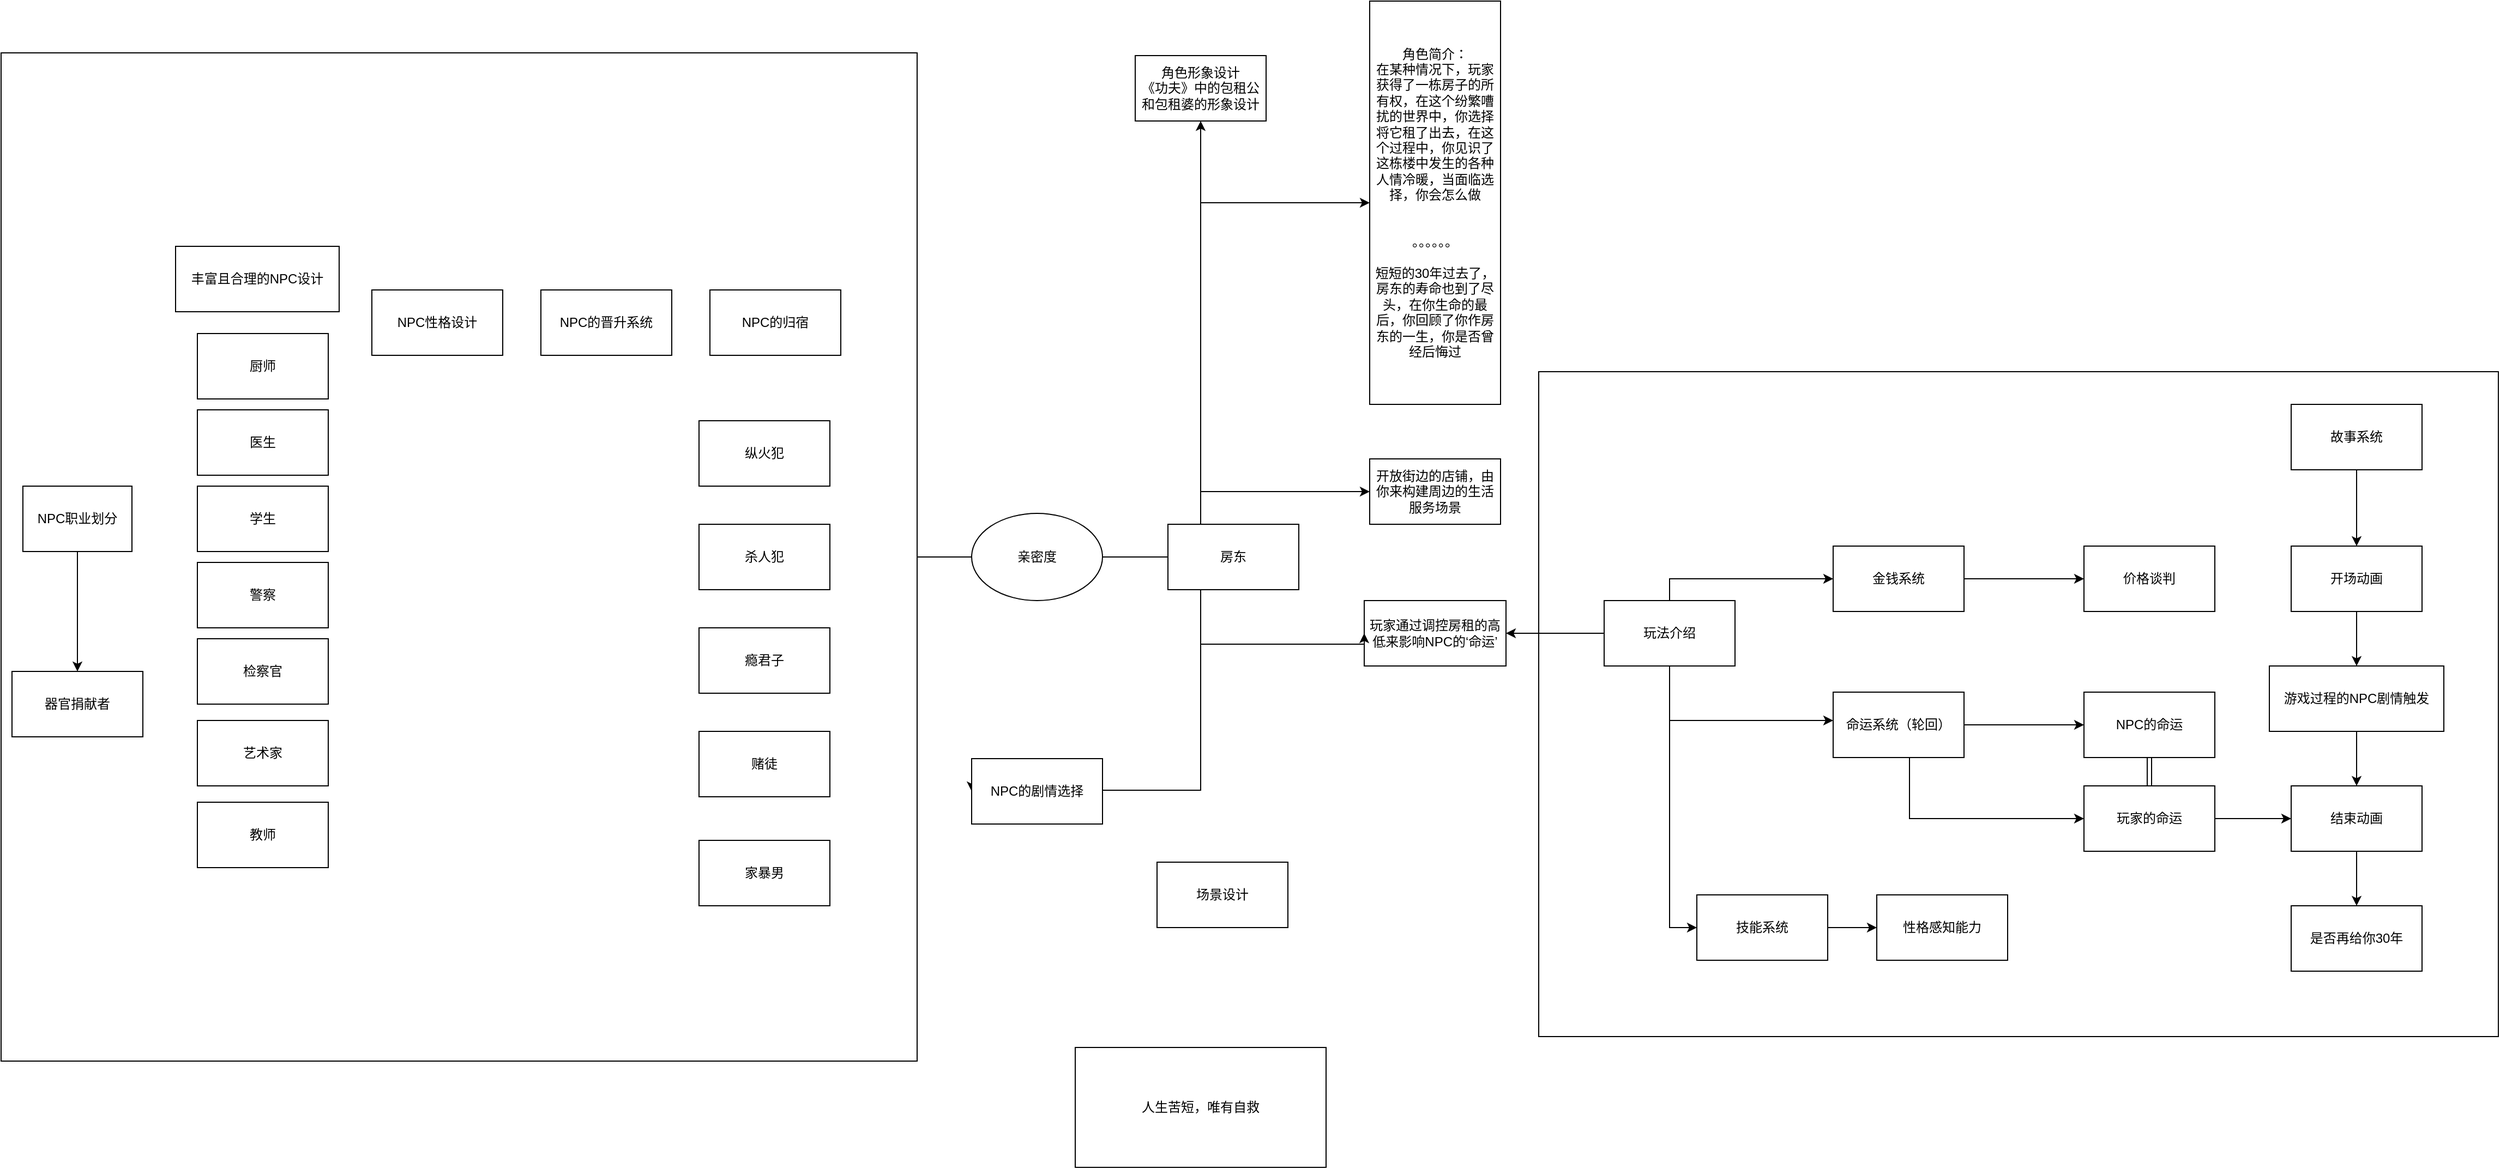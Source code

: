 <mxfile>
    <diagram id="ccvNMOvhtkz2ncAaGw4_" name="Page-1">
        <mxGraphModel dx="4172" dy="2694" grid="1" gridSize="10" guides="1" tooltips="1" connect="1" arrows="1" fold="1" page="1" pageScale="1" pageWidth="827" pageHeight="1169" math="0" shadow="0">
            <root>
                <mxCell id="0"/>
                <mxCell id="1" parent="0"/>
                <mxCell id="96" value="" style="rounded=0;whiteSpace=wrap;html=1;" parent="1" vertex="1">
                    <mxGeometry x="-1490" y="-2.5" width="840" height="925" as="geometry"/>
                </mxCell>
                <mxCell id="78" value="" style="rounded=0;whiteSpace=wrap;html=1;" parent="1" vertex="1">
                    <mxGeometry x="-80" y="290" width="880" height="610" as="geometry"/>
                </mxCell>
                <mxCell id="5" value="" style="edgeStyle=orthogonalEdgeStyle;rounded=0;orthogonalLoop=1;jettySize=auto;html=1;exitX=0.25;exitY=0;exitDx=0;exitDy=0;" parent="1" source="48" target="4" edge="1">
                    <mxGeometry relative="1" as="geometry">
                        <mxPoint x="-375" y="105" as="sourcePoint"/>
                    </mxGeometry>
                </mxCell>
                <mxCell id="47" value="" style="edgeStyle=orthogonalEdgeStyle;rounded=0;orthogonalLoop=1;jettySize=auto;html=1;exitX=0.25;exitY=0;exitDx=0;exitDy=0;" parent="1" source="48" target="46" edge="1">
                    <mxGeometry relative="1" as="geometry">
                        <mxPoint x="-315" y="135" as="sourcePoint"/>
                        <Array as="points">
                            <mxPoint x="-390" y="135"/>
                        </Array>
                    </mxGeometry>
                </mxCell>
                <mxCell id="4" value="角色形象设计&lt;br&gt;《功夫》中的包租公和包租婆的形象设计" style="whiteSpace=wrap;html=1;rounded=0;" parent="1" vertex="1">
                    <mxGeometry x="-450" width="120" height="60" as="geometry"/>
                </mxCell>
                <mxCell id="9" value="" style="edgeStyle=orthogonalEdgeStyle;rounded=0;orthogonalLoop=1;jettySize=auto;html=1;exitX=0;exitY=0.5;exitDx=0;exitDy=0;" parent="1" source="6" target="7" edge="1">
                    <mxGeometry relative="1" as="geometry">
                        <mxPoint x="-60" y="540" as="sourcePoint"/>
                        <Array as="points"/>
                    </mxGeometry>
                </mxCell>
                <mxCell id="11" value="" style="edgeStyle=orthogonalEdgeStyle;rounded=0;orthogonalLoop=1;jettySize=auto;html=1;" parent="1" source="6" target="10" edge="1">
                    <mxGeometry relative="1" as="geometry">
                        <Array as="points">
                            <mxPoint x="40" y="480"/>
                        </Array>
                    </mxGeometry>
                </mxCell>
                <mxCell id="13" value="" style="edgeStyle=orthogonalEdgeStyle;rounded=0;orthogonalLoop=1;jettySize=auto;html=1;" parent="1" source="6" target="12" edge="1">
                    <mxGeometry relative="1" as="geometry">
                        <Array as="points">
                            <mxPoint x="40" y="610"/>
                        </Array>
                    </mxGeometry>
                </mxCell>
                <mxCell id="70" style="edgeStyle=orthogonalEdgeStyle;rounded=0;orthogonalLoop=1;jettySize=auto;html=1;entryX=0;entryY=0.5;entryDx=0;entryDy=0;" parent="1" source="6" target="62" edge="1">
                    <mxGeometry relative="1" as="geometry"/>
                </mxCell>
                <mxCell id="6" value="玩法介绍" style="rounded=0;whiteSpace=wrap;html=1;" parent="1" vertex="1">
                    <mxGeometry x="-20" y="500" width="120" height="60" as="geometry"/>
                </mxCell>
                <mxCell id="7" value="玩家通过调控房租的高低来影响NPC的‘命运’" style="whiteSpace=wrap;html=1;rounded=0;" parent="1" vertex="1">
                    <mxGeometry x="-240" y="500" width="130" height="60" as="geometry"/>
                </mxCell>
                <mxCell id="73" value="" style="edgeStyle=orthogonalEdgeStyle;rounded=0;orthogonalLoop=1;jettySize=auto;html=1;" parent="1" source="10" target="72" edge="1">
                    <mxGeometry relative="1" as="geometry"/>
                </mxCell>
                <mxCell id="10" value="金钱系统" style="whiteSpace=wrap;html=1;rounded=0;" parent="1" vertex="1">
                    <mxGeometry x="190" y="450" width="120" height="60" as="geometry"/>
                </mxCell>
                <mxCell id="15" value="" style="edgeStyle=orthogonalEdgeStyle;rounded=0;orthogonalLoop=1;jettySize=auto;html=1;" parent="1" source="12" target="14" edge="1">
                    <mxGeometry relative="1" as="geometry"/>
                </mxCell>
                <mxCell id="17" value="" style="edgeStyle=orthogonalEdgeStyle;rounded=0;orthogonalLoop=1;jettySize=auto;html=1;" parent="1" source="12" target="16" edge="1">
                    <mxGeometry relative="1" as="geometry">
                        <Array as="points">
                            <mxPoint x="260" y="700"/>
                            <mxPoint x="480" y="700"/>
                        </Array>
                    </mxGeometry>
                </mxCell>
                <mxCell id="12" value="命运系统（轮回）" style="whiteSpace=wrap;html=1;rounded=0;" parent="1" vertex="1">
                    <mxGeometry x="190" y="584" width="120" height="60" as="geometry"/>
                </mxCell>
                <mxCell id="44" style="edgeStyle=orthogonalEdgeStyle;rounded=0;orthogonalLoop=1;jettySize=auto;html=1;shape=link;" parent="1" source="14" target="16" edge="1">
                    <mxGeometry relative="1" as="geometry"/>
                </mxCell>
                <mxCell id="14" value="NPC的命运" style="whiteSpace=wrap;html=1;rounded=0;" parent="1" vertex="1">
                    <mxGeometry x="420" y="584" width="120" height="60" as="geometry"/>
                </mxCell>
                <mxCell id="68" style="edgeStyle=orthogonalEdgeStyle;rounded=0;orthogonalLoop=1;jettySize=auto;html=1;entryX=0;entryY=0.5;entryDx=0;entryDy=0;" parent="1" source="16" target="32" edge="1">
                    <mxGeometry relative="1" as="geometry"/>
                </mxCell>
                <mxCell id="16" value="玩家的命运" style="whiteSpace=wrap;html=1;rounded=0;" parent="1" vertex="1">
                    <mxGeometry x="420" y="670" width="120" height="60" as="geometry"/>
                </mxCell>
                <mxCell id="29" value="" style="edgeStyle=orthogonalEdgeStyle;rounded=0;orthogonalLoop=1;jettySize=auto;html=1;" parent="1" source="27" target="28" edge="1">
                    <mxGeometry relative="1" as="geometry"/>
                </mxCell>
                <mxCell id="27" value="故事系统" style="rounded=0;whiteSpace=wrap;html=1;" parent="1" vertex="1">
                    <mxGeometry x="610" y="320" width="120" height="60" as="geometry"/>
                </mxCell>
                <mxCell id="31" value="" style="edgeStyle=orthogonalEdgeStyle;rounded=0;orthogonalLoop=1;jettySize=auto;html=1;" parent="1" source="28" target="30" edge="1">
                    <mxGeometry relative="1" as="geometry"/>
                </mxCell>
                <mxCell id="28" value="开场动画" style="whiteSpace=wrap;html=1;rounded=0;" parent="1" vertex="1">
                    <mxGeometry x="610" y="450" width="120" height="60" as="geometry"/>
                </mxCell>
                <mxCell id="33" value="" style="edgeStyle=orthogonalEdgeStyle;rounded=0;orthogonalLoop=1;jettySize=auto;html=1;" parent="1" source="30" target="32" edge="1">
                    <mxGeometry relative="1" as="geometry"/>
                </mxCell>
                <mxCell id="30" value="游戏过程的NPC剧情触发" style="whiteSpace=wrap;html=1;rounded=0;" parent="1" vertex="1">
                    <mxGeometry x="590" y="560" width="160" height="60" as="geometry"/>
                </mxCell>
                <mxCell id="35" value="" style="edgeStyle=orthogonalEdgeStyle;rounded=0;orthogonalLoop=1;jettySize=auto;html=1;" parent="1" source="32" target="34" edge="1">
                    <mxGeometry relative="1" as="geometry"/>
                </mxCell>
                <mxCell id="32" value="结束动画" style="whiteSpace=wrap;html=1;rounded=0;" parent="1" vertex="1">
                    <mxGeometry x="610" y="670" width="120" height="60" as="geometry"/>
                </mxCell>
                <mxCell id="34" value="是否再给你30年" style="whiteSpace=wrap;html=1;rounded=0;" parent="1" vertex="1">
                    <mxGeometry x="610" y="780" width="120" height="60" as="geometry"/>
                </mxCell>
                <mxCell id="46" value="角色简介：&lt;br&gt;在某种情况下，玩家获得了一栋房子的所有权，在这个纷繁嘈扰的世界中，你选择将它租了出去，在这个过程中，你见识了这栋楼中发生的各种人情冷暖，当面临选择，你会怎么做&lt;br&gt;&lt;br&gt;&lt;br&gt;。。。。。。&lt;br&gt;&lt;br&gt;短短的30年过去了，房东的寿命也到了尽头，在你生命的最后，你回顾了你作房东的一生，你是否曾经后悔过" style="whiteSpace=wrap;html=1;rounded=0;" parent="1" vertex="1">
                    <mxGeometry x="-235" y="-50" width="120" height="370" as="geometry"/>
                </mxCell>
                <mxCell id="50" value="" style="edgeStyle=orthogonalEdgeStyle;rounded=0;orthogonalLoop=1;jettySize=auto;html=1;entryX=0;entryY=0.5;entryDx=0;entryDy=0;" parent="1" source="48" target="7" edge="1">
                    <mxGeometry relative="1" as="geometry">
                        <mxPoint x="-260" y="484" as="targetPoint"/>
                        <Array as="points">
                            <mxPoint x="-390" y="540"/>
                        </Array>
                    </mxGeometry>
                </mxCell>
                <mxCell id="79" style="edgeStyle=orthogonalEdgeStyle;rounded=0;orthogonalLoop=1;jettySize=auto;html=1;entryX=0;entryY=0.5;entryDx=0;entryDy=0;" parent="1" source="48" target="51" edge="1">
                    <mxGeometry relative="1" as="geometry">
                        <Array as="points">
                            <mxPoint x="-390" y="400"/>
                        </Array>
                    </mxGeometry>
                </mxCell>
                <mxCell id="82" style="edgeStyle=orthogonalEdgeStyle;rounded=0;orthogonalLoop=1;jettySize=auto;html=1;entryX=0;entryY=0.5;entryDx=0;entryDy=0;" parent="1" source="48" target="80" edge="1">
                    <mxGeometry relative="1" as="geometry">
                        <Array as="points">
                            <mxPoint x="-390" y="674"/>
                        </Array>
                    </mxGeometry>
                </mxCell>
                <mxCell id="48" value="房东" style="rounded=0;whiteSpace=wrap;html=1;" parent="1" vertex="1">
                    <mxGeometry x="-420" y="430" width="120" height="60" as="geometry"/>
                </mxCell>
                <mxCell id="51" value="开放街边的店铺，由你来构建周边的生活服务场景" style="whiteSpace=wrap;html=1;rounded=0;" parent="1" vertex="1">
                    <mxGeometry x="-235" y="370" width="120" height="60" as="geometry"/>
                </mxCell>
                <mxCell id="53" value="场景设计" style="rounded=0;whiteSpace=wrap;html=1;" parent="1" vertex="1">
                    <mxGeometry x="-430" y="740" width="120" height="60" as="geometry"/>
                </mxCell>
                <mxCell id="64" value="" style="edgeStyle=orthogonalEdgeStyle;rounded=0;orthogonalLoop=1;jettySize=auto;html=1;" parent="1" source="62" target="63" edge="1">
                    <mxGeometry relative="1" as="geometry"/>
                </mxCell>
                <mxCell id="62" value="技能系统" style="whiteSpace=wrap;html=1;rounded=0;" parent="1" vertex="1">
                    <mxGeometry x="65" y="770" width="120" height="60" as="geometry"/>
                </mxCell>
                <mxCell id="63" value="性格感知能力" style="whiteSpace=wrap;html=1;rounded=0;" parent="1" vertex="1">
                    <mxGeometry x="230" y="770" width="120" height="60" as="geometry"/>
                </mxCell>
                <mxCell id="72" value="价格谈判" style="whiteSpace=wrap;html=1;rounded=0;" parent="1" vertex="1">
                    <mxGeometry x="420" y="450" width="120" height="60" as="geometry"/>
                </mxCell>
                <mxCell id="80" value="NPC的剧情选择" style="whiteSpace=wrap;html=1;rounded=0;" parent="1" vertex="1">
                    <mxGeometry x="-600" y="645" width="120" height="60" as="geometry"/>
                </mxCell>
                <mxCell id="83" value="" style="edgeStyle=orthogonalEdgeStyle;rounded=0;orthogonalLoop=1;jettySize=auto;html=1;" parent="1" source="84" target="86" edge="1">
                    <mxGeometry relative="1" as="geometry"/>
                </mxCell>
                <mxCell id="84" value="NPC职业划分" style="rounded=0;whiteSpace=wrap;html=1;" parent="1" vertex="1">
                    <mxGeometry x="-1470" y="395" width="100" height="60" as="geometry"/>
                </mxCell>
                <mxCell id="85" value="医生" style="whiteSpace=wrap;html=1;rounded=0;" parent="1" vertex="1">
                    <mxGeometry x="-1310" y="325" width="120" height="60" as="geometry"/>
                </mxCell>
                <mxCell id="86" value="器官捐献者" style="whiteSpace=wrap;html=1;rounded=0;" parent="1" vertex="1">
                    <mxGeometry x="-1480" y="565" width="120" height="60" as="geometry"/>
                </mxCell>
                <mxCell id="87" value="学生" style="rounded=0;whiteSpace=wrap;html=1;" parent="1" vertex="1">
                    <mxGeometry x="-1310" y="395" width="120" height="60" as="geometry"/>
                </mxCell>
                <mxCell id="88" value="警察" style="rounded=0;whiteSpace=wrap;html=1;" parent="1" vertex="1">
                    <mxGeometry x="-1310" y="465" width="120" height="60" as="geometry"/>
                </mxCell>
                <mxCell id="89" value="检察官" style="rounded=0;whiteSpace=wrap;html=1;" parent="1" vertex="1">
                    <mxGeometry x="-1310" y="535" width="120" height="60" as="geometry"/>
                </mxCell>
                <mxCell id="90" value="厨师" style="whiteSpace=wrap;html=1;rounded=0;" parent="1" vertex="1">
                    <mxGeometry x="-1310" y="255" width="120" height="60" as="geometry"/>
                </mxCell>
                <mxCell id="91" value="丰富且合理的NPC设计" style="whiteSpace=wrap;html=1;rounded=0;" parent="1" vertex="1">
                    <mxGeometry x="-1330" y="175" width="150" height="60" as="geometry"/>
                </mxCell>
                <mxCell id="92" value="NPC性格设计" style="whiteSpace=wrap;html=1;rounded=0;" parent="1" vertex="1">
                    <mxGeometry x="-1150" y="215" width="120" height="60" as="geometry"/>
                </mxCell>
                <mxCell id="93" value="NPC的晋升系统" style="whiteSpace=wrap;html=1;rounded=0;" parent="1" vertex="1">
                    <mxGeometry x="-995" y="215" width="120" height="60" as="geometry"/>
                </mxCell>
                <mxCell id="94" value="NPC的归宿" style="whiteSpace=wrap;html=1;rounded=0;" parent="1" vertex="1">
                    <mxGeometry x="-840" y="215" width="120" height="60" as="geometry"/>
                </mxCell>
                <mxCell id="102" style="edgeStyle=orthogonalEdgeStyle;rounded=0;orthogonalLoop=1;jettySize=auto;html=1;entryX=0;entryY=0.5;entryDx=0;entryDy=0;endArrow=none;endFill=0;" edge="1" parent="1" source="98" target="48">
                    <mxGeometry relative="1" as="geometry"/>
                </mxCell>
                <mxCell id="103" style="edgeStyle=orthogonalEdgeStyle;rounded=0;orthogonalLoop=1;jettySize=auto;html=1;endArrow=none;endFill=0;" edge="1" parent="1" source="98" target="96">
                    <mxGeometry relative="1" as="geometry"/>
                </mxCell>
                <mxCell id="98" value="亲密度" style="ellipse;whiteSpace=wrap;html=1;" parent="1" vertex="1">
                    <mxGeometry x="-600" y="420" width="120" height="80" as="geometry"/>
                </mxCell>
                <mxCell id="99" value="人生苦短，唯有自救" style="rounded=0;whiteSpace=wrap;html=1;" vertex="1" parent="1">
                    <mxGeometry x="-505" y="910" width="230" height="110" as="geometry"/>
                </mxCell>
                <mxCell id="100" value="艺术家" style="rounded=0;whiteSpace=wrap;html=1;" vertex="1" parent="1">
                    <mxGeometry x="-1310" y="610" width="120" height="60" as="geometry"/>
                </mxCell>
                <mxCell id="101" value="教师" style="rounded=0;whiteSpace=wrap;html=1;" vertex="1" parent="1">
                    <mxGeometry x="-1310" y="685" width="120" height="60" as="geometry"/>
                </mxCell>
                <mxCell id="104" value="纵火犯" style="whiteSpace=wrap;html=1;rounded=0;" vertex="1" parent="1">
                    <mxGeometry x="-850" y="335" width="120" height="60" as="geometry"/>
                </mxCell>
                <mxCell id="105" value="杀人犯" style="whiteSpace=wrap;html=1;rounded=0;" vertex="1" parent="1">
                    <mxGeometry x="-850" y="430" width="120" height="60" as="geometry"/>
                </mxCell>
                <mxCell id="106" value="瘾君子" style="whiteSpace=wrap;html=1;rounded=0;" vertex="1" parent="1">
                    <mxGeometry x="-850" y="525" width="120" height="60" as="geometry"/>
                </mxCell>
                <mxCell id="107" value="赌徒" style="whiteSpace=wrap;html=1;rounded=0;" vertex="1" parent="1">
                    <mxGeometry x="-850" y="620" width="120" height="60" as="geometry"/>
                </mxCell>
                <mxCell id="108" value="家暴男" style="whiteSpace=wrap;html=1;rounded=0;" vertex="1" parent="1">
                    <mxGeometry x="-850" y="720" width="120" height="60" as="geometry"/>
                </mxCell>
            </root>
        </mxGraphModel>
    </diagram>
</mxfile>